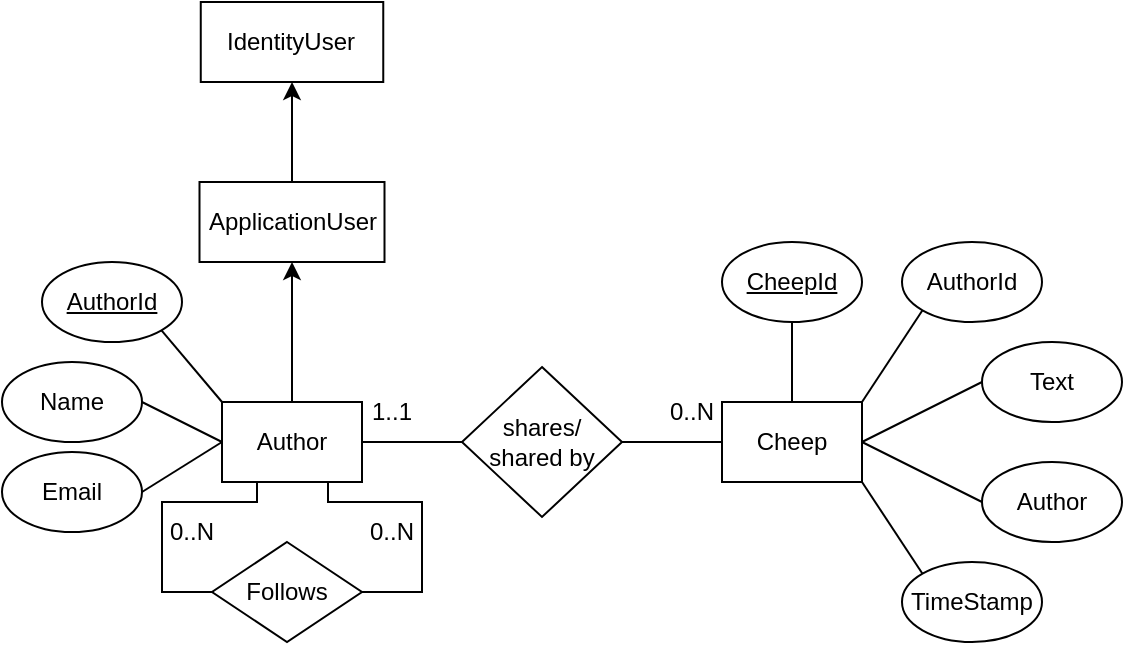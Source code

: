 <mxfile version="25.0.2">
  <diagram name="Side-1" id="XJNhgDP5bhegLKv53goI">
    <mxGraphModel dx="456" dy="696" grid="1" gridSize="10" guides="1" tooltips="1" connect="1" arrows="1" fold="1" page="1" pageScale="1" pageWidth="827" pageHeight="1169" math="0" shadow="0">
      <root>
        <mxCell id="0" />
        <mxCell id="1" parent="0" />
        <mxCell id="xcBc5CFG8cGn9j_TFrw9-24" value="&lt;u&gt;CheepId&lt;/u&gt;" style="ellipse;whiteSpace=wrap;html=1;" vertex="1" parent="1">
          <mxGeometry x="550" y="460" width="70" height="40" as="geometry" />
        </mxCell>
        <mxCell id="xcBc5CFG8cGn9j_TFrw9-32" style="edgeStyle=orthogonalEdgeStyle;rounded=0;orthogonalLoop=1;jettySize=auto;html=1;exitX=0.5;exitY=0;exitDx=0;exitDy=0;entryX=0.5;entryY=1;entryDx=0;entryDy=0;endArrow=none;endFill=0;" edge="1" parent="1" source="xcBc5CFG8cGn9j_TFrw9-25" target="xcBc5CFG8cGn9j_TFrw9-24">
          <mxGeometry relative="1" as="geometry" />
        </mxCell>
        <mxCell id="xcBc5CFG8cGn9j_TFrw9-36" style="edgeStyle=none;rounded=0;orthogonalLoop=1;jettySize=auto;html=1;exitX=1;exitY=0;exitDx=0;exitDy=0;entryX=0;entryY=1;entryDx=0;entryDy=0;endArrow=none;endFill=0;" edge="1" parent="1" source="xcBc5CFG8cGn9j_TFrw9-25" target="xcBc5CFG8cGn9j_TFrw9-34">
          <mxGeometry relative="1" as="geometry" />
        </mxCell>
        <mxCell id="xcBc5CFG8cGn9j_TFrw9-41" style="edgeStyle=none;rounded=0;orthogonalLoop=1;jettySize=auto;html=1;exitX=1;exitY=0.5;exitDx=0;exitDy=0;entryX=0;entryY=0.5;entryDx=0;entryDy=0;endArrow=none;endFill=0;" edge="1" parent="1" source="xcBc5CFG8cGn9j_TFrw9-25" target="xcBc5CFG8cGn9j_TFrw9-38">
          <mxGeometry relative="1" as="geometry" />
        </mxCell>
        <mxCell id="xcBc5CFG8cGn9j_TFrw9-42" style="edgeStyle=none;rounded=0;orthogonalLoop=1;jettySize=auto;html=1;exitX=1;exitY=0.5;exitDx=0;exitDy=0;entryX=0;entryY=0.5;entryDx=0;entryDy=0;endArrow=none;endFill=0;" edge="1" parent="1" source="xcBc5CFG8cGn9j_TFrw9-25" target="xcBc5CFG8cGn9j_TFrw9-39">
          <mxGeometry relative="1" as="geometry" />
        </mxCell>
        <mxCell id="xcBc5CFG8cGn9j_TFrw9-43" style="edgeStyle=none;rounded=0;orthogonalLoop=1;jettySize=auto;html=1;exitX=1;exitY=1;exitDx=0;exitDy=0;entryX=0;entryY=0;entryDx=0;entryDy=0;endArrow=none;endFill=0;" edge="1" parent="1" source="xcBc5CFG8cGn9j_TFrw9-25" target="xcBc5CFG8cGn9j_TFrw9-40">
          <mxGeometry relative="1" as="geometry" />
        </mxCell>
        <mxCell id="xcBc5CFG8cGn9j_TFrw9-25" value="Cheep" style="rounded=0;whiteSpace=wrap;html=1;" vertex="1" parent="1">
          <mxGeometry x="550" y="540" width="70" height="40" as="geometry" />
        </mxCell>
        <mxCell id="xcBc5CFG8cGn9j_TFrw9-46" style="edgeStyle=none;rounded=0;orthogonalLoop=1;jettySize=auto;html=1;exitX=0;exitY=0;exitDx=0;exitDy=0;entryX=1;entryY=1;entryDx=0;entryDy=0;endArrow=none;endFill=0;" edge="1" parent="1" source="xcBc5CFG8cGn9j_TFrw9-26" target="xcBc5CFG8cGn9j_TFrw9-44">
          <mxGeometry relative="1" as="geometry" />
        </mxCell>
        <mxCell id="xcBc5CFG8cGn9j_TFrw9-47" style="edgeStyle=none;rounded=0;orthogonalLoop=1;jettySize=auto;html=1;exitX=0;exitY=0.5;exitDx=0;exitDy=0;entryX=1;entryY=0.5;entryDx=0;entryDy=0;endArrow=none;endFill=0;" edge="1" parent="1" source="xcBc5CFG8cGn9j_TFrw9-26" target="xcBc5CFG8cGn9j_TFrw9-45">
          <mxGeometry relative="1" as="geometry" />
        </mxCell>
        <mxCell id="xcBc5CFG8cGn9j_TFrw9-50" style="edgeStyle=none;rounded=0;orthogonalLoop=1;jettySize=auto;html=1;exitX=0;exitY=0.5;exitDx=0;exitDy=0;entryX=1;entryY=0.5;entryDx=0;entryDy=0;endArrow=none;endFill=0;" edge="1" parent="1" source="xcBc5CFG8cGn9j_TFrw9-26" target="xcBc5CFG8cGn9j_TFrw9-48">
          <mxGeometry relative="1" as="geometry" />
        </mxCell>
        <mxCell id="xcBc5CFG8cGn9j_TFrw9-51" style="edgeStyle=orthogonalEdgeStyle;rounded=0;orthogonalLoop=1;jettySize=auto;html=1;exitX=0.25;exitY=1;exitDx=0;exitDy=0;entryX=0;entryY=0.5;entryDx=0;entryDy=0;endArrow=none;endFill=0;" edge="1" parent="1" source="xcBc5CFG8cGn9j_TFrw9-26" target="xcBc5CFG8cGn9j_TFrw9-49">
          <mxGeometry relative="1" as="geometry">
            <Array as="points">
              <mxPoint x="318" y="590" />
              <mxPoint x="270" y="590" />
              <mxPoint x="270" y="635" />
            </Array>
          </mxGeometry>
        </mxCell>
        <mxCell id="xcBc5CFG8cGn9j_TFrw9-55" style="edgeStyle=none;rounded=0;orthogonalLoop=1;jettySize=auto;html=1;exitX=0.5;exitY=0;exitDx=0;exitDy=0;entryX=0.5;entryY=1;entryDx=0;entryDy=0;" edge="1" parent="1" source="xcBc5CFG8cGn9j_TFrw9-26" target="xcBc5CFG8cGn9j_TFrw9-56">
          <mxGeometry relative="1" as="geometry">
            <mxPoint x="334.724" y="450" as="targetPoint" />
          </mxGeometry>
        </mxCell>
        <mxCell id="xcBc5CFG8cGn9j_TFrw9-26" value="Author" style="rounded=0;whiteSpace=wrap;html=1;" vertex="1" parent="1">
          <mxGeometry x="300" y="540" width="70" height="40" as="geometry" />
        </mxCell>
        <mxCell id="xcBc5CFG8cGn9j_TFrw9-29" style="rounded=0;orthogonalLoop=1;jettySize=auto;html=1;exitX=0;exitY=0.5;exitDx=0;exitDy=0;entryX=1;entryY=0.5;entryDx=0;entryDy=0;endArrow=none;endFill=0;" edge="1" parent="1" source="xcBc5CFG8cGn9j_TFrw9-27" target="xcBc5CFG8cGn9j_TFrw9-26">
          <mxGeometry relative="1" as="geometry" />
        </mxCell>
        <mxCell id="xcBc5CFG8cGn9j_TFrw9-27" value="shares/ shared by" style="rhombus;whiteSpace=wrap;html=1;" vertex="1" parent="1">
          <mxGeometry x="420" y="522.5" width="80" height="75" as="geometry" />
        </mxCell>
        <mxCell id="xcBc5CFG8cGn9j_TFrw9-28" style="rounded=0;orthogonalLoop=1;jettySize=auto;html=1;exitX=1;exitY=0.5;exitDx=0;exitDy=0;entryX=0;entryY=0.5;entryDx=0;entryDy=0;endArrow=none;endFill=0;" edge="1" parent="1" source="xcBc5CFG8cGn9j_TFrw9-27" target="xcBc5CFG8cGn9j_TFrw9-25">
          <mxGeometry relative="1" as="geometry" />
        </mxCell>
        <mxCell id="xcBc5CFG8cGn9j_TFrw9-30" value="0..N" style="text;html=1;align=center;verticalAlign=middle;whiteSpace=wrap;rounded=0;" vertex="1" parent="1">
          <mxGeometry x="520" y="530" width="30" height="30" as="geometry" />
        </mxCell>
        <mxCell id="xcBc5CFG8cGn9j_TFrw9-31" value="1..1" style="text;html=1;align=center;verticalAlign=middle;whiteSpace=wrap;rounded=0;" vertex="1" parent="1">
          <mxGeometry x="370" y="530" width="30" height="30" as="geometry" />
        </mxCell>
        <mxCell id="xcBc5CFG8cGn9j_TFrw9-34" value="AuthorId" style="ellipse;whiteSpace=wrap;html=1;" vertex="1" parent="1">
          <mxGeometry x="640" y="460" width="70" height="40" as="geometry" />
        </mxCell>
        <mxCell id="xcBc5CFG8cGn9j_TFrw9-38" value="Text" style="ellipse;whiteSpace=wrap;html=1;" vertex="1" parent="1">
          <mxGeometry x="680" y="510" width="70" height="40" as="geometry" />
        </mxCell>
        <mxCell id="xcBc5CFG8cGn9j_TFrw9-39" value="Author" style="ellipse;whiteSpace=wrap;html=1;" vertex="1" parent="1">
          <mxGeometry x="680" y="570" width="70" height="40" as="geometry" />
        </mxCell>
        <mxCell id="xcBc5CFG8cGn9j_TFrw9-40" value="TimeStamp" style="ellipse;whiteSpace=wrap;html=1;" vertex="1" parent="1">
          <mxGeometry x="640" y="620" width="70" height="40" as="geometry" />
        </mxCell>
        <mxCell id="xcBc5CFG8cGn9j_TFrw9-44" value="&lt;u&gt;AuthorId&lt;/u&gt;" style="ellipse;whiteSpace=wrap;html=1;" vertex="1" parent="1">
          <mxGeometry x="210" y="470" width="70" height="40" as="geometry" />
        </mxCell>
        <mxCell id="xcBc5CFG8cGn9j_TFrw9-45" value="Name" style="ellipse;whiteSpace=wrap;html=1;" vertex="1" parent="1">
          <mxGeometry x="190" y="520" width="70" height="40" as="geometry" />
        </mxCell>
        <mxCell id="xcBc5CFG8cGn9j_TFrw9-48" value="Email" style="ellipse;whiteSpace=wrap;html=1;" vertex="1" parent="1">
          <mxGeometry x="190" y="565" width="70" height="40" as="geometry" />
        </mxCell>
        <mxCell id="xcBc5CFG8cGn9j_TFrw9-52" style="edgeStyle=orthogonalEdgeStyle;rounded=0;orthogonalLoop=1;jettySize=auto;html=1;exitX=1;exitY=0.5;exitDx=0;exitDy=0;entryX=0.75;entryY=1;entryDx=0;entryDy=0;endArrow=none;endFill=0;" edge="1" parent="1" source="xcBc5CFG8cGn9j_TFrw9-49" target="xcBc5CFG8cGn9j_TFrw9-26">
          <mxGeometry relative="1" as="geometry">
            <Array as="points">
              <mxPoint x="400" y="635" />
              <mxPoint x="400" y="590" />
              <mxPoint x="353" y="590" />
              <mxPoint x="353" y="580" />
            </Array>
          </mxGeometry>
        </mxCell>
        <mxCell id="xcBc5CFG8cGn9j_TFrw9-49" value="Follows" style="rhombus;whiteSpace=wrap;html=1;" vertex="1" parent="1">
          <mxGeometry x="295" y="610" width="75" height="50" as="geometry" />
        </mxCell>
        <mxCell id="xcBc5CFG8cGn9j_TFrw9-53" value="0..N" style="text;html=1;align=center;verticalAlign=middle;whiteSpace=wrap;rounded=0;" vertex="1" parent="1">
          <mxGeometry x="270" y="590" width="30" height="30" as="geometry" />
        </mxCell>
        <mxCell id="xcBc5CFG8cGn9j_TFrw9-54" value="0..N" style="text;html=1;align=center;verticalAlign=middle;whiteSpace=wrap;rounded=0;" vertex="1" parent="1">
          <mxGeometry x="370" y="590" width="30" height="30" as="geometry" />
        </mxCell>
        <mxCell id="xcBc5CFG8cGn9j_TFrw9-58" style="edgeStyle=none;rounded=0;orthogonalLoop=1;jettySize=auto;html=1;exitX=0.5;exitY=0;exitDx=0;exitDy=0;entryX=0.5;entryY=1;entryDx=0;entryDy=0;" edge="1" parent="1" source="xcBc5CFG8cGn9j_TFrw9-56" target="xcBc5CFG8cGn9j_TFrw9-57">
          <mxGeometry relative="1" as="geometry" />
        </mxCell>
        <mxCell id="xcBc5CFG8cGn9j_TFrw9-56" value="ApplicationUser" style="rounded=0;whiteSpace=wrap;html=1;" vertex="1" parent="1">
          <mxGeometry x="288.75" y="430" width="92.5" height="40" as="geometry" />
        </mxCell>
        <mxCell id="xcBc5CFG8cGn9j_TFrw9-57" value="IdentityUser" style="rounded=0;whiteSpace=wrap;html=1;" vertex="1" parent="1">
          <mxGeometry x="289.38" y="340" width="91.25" height="40" as="geometry" />
        </mxCell>
      </root>
    </mxGraphModel>
  </diagram>
</mxfile>
